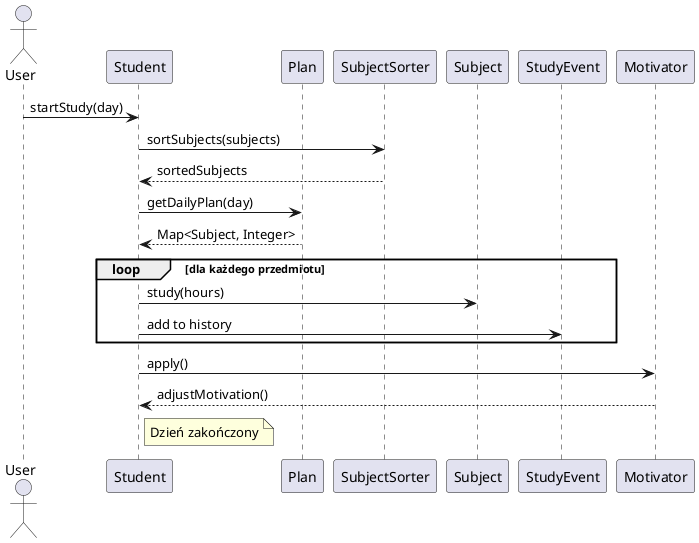 @startuml
actor User
participant "Student" as S
participant "Plan" as P
participant "SubjectSorter" as SS
participant "Subject" as Subj
participant "StudyEvent" as SE
participant "Motivator" as M

User -> S : startStudy(day)

S -> SS : sortSubjects(subjects)
SS --> S : sortedSubjects

S -> P : getDailyPlan(day)
P --> S : Map<Subject, Integer>

loop dla każdego przedmiotu
    S -> Subj : study(hours)
    S -> SE : add to history
end

S -> M : apply()
M --> S : adjustMotivation()

note right of S
Dzień zakończony
end note
@enduml
